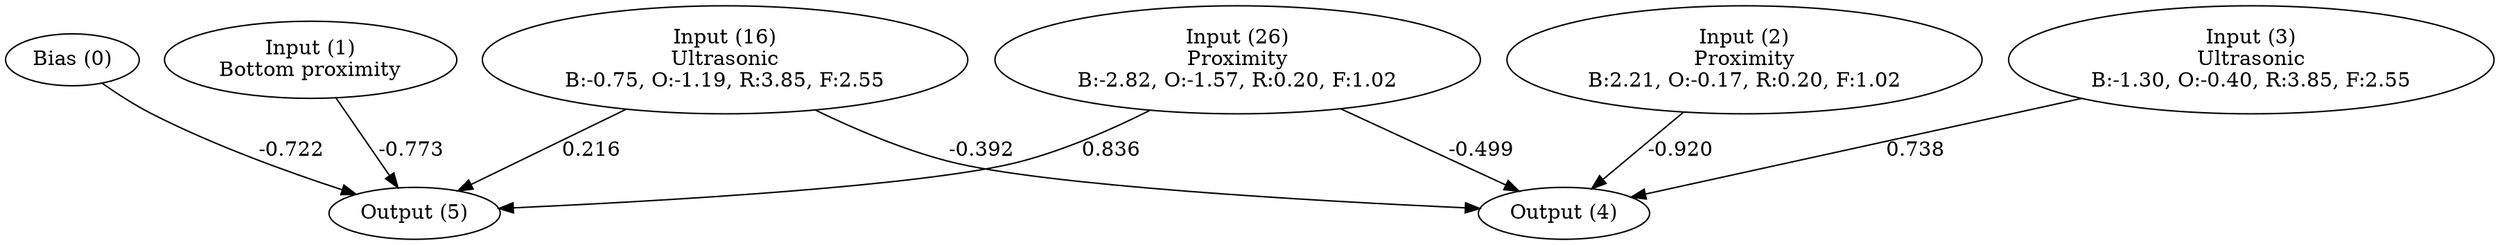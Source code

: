 digraph G {
  0 [ label="Bias (0)" ];
  1 [ label="Input (1)\nBottom proximity" ];
  2 [ label="Input (2)\nProximity\nB:2.21, O:-0.17, R:0.20, F:1.02" ];
  3 [ label="Input (3)\nUltrasonic\nB:-1.30, O:-0.40, R:3.85, F:2.55" ];
  16 [ label="Input (16)\nUltrasonic\nB:-0.75, O:-1.19, R:3.85, F:2.55" ];
  26 [ label="Input (26)\nProximity\nB:-2.82, O:-1.57, R:0.20, F:1.02" ];
  4 [ label="Output (4)" ];
  5 [ label="Output (5)" ];
  { rank=same 0 1 2 3 16 26 }
  { rank=same 4 5 }
  0 -> 5 [ label="-0.722" ];
  1 -> 5 [ label="-0.773" ];
  2 -> 4 [ label="-0.920" ];
  3 -> 4 [ label="0.738" ];
  16 -> 4 [ label="-0.392" ];
  16 -> 5 [ label="0.216" ];
  26 -> 4 [ label="-0.499" ];
  26 -> 5 [ label="0.836" ];
}
